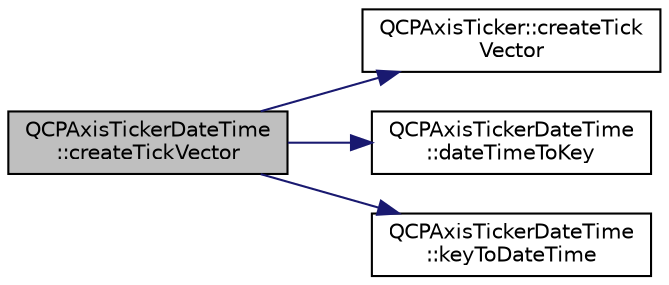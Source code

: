 digraph "QCPAxisTickerDateTime::createTickVector"
{
 // LATEX_PDF_SIZE
  edge [fontname="Helvetica",fontsize="10",labelfontname="Helvetica",labelfontsize="10"];
  node [fontname="Helvetica",fontsize="10",shape=record];
  rankdir="LR";
  Node1 [label="QCPAxisTickerDateTime\l::createTickVector",height=0.2,width=0.4,color="black", fillcolor="grey75", style="filled", fontcolor="black",tooltip=" "];
  Node1 -> Node2 [color="midnightblue",fontsize="10",style="solid",fontname="Helvetica"];
  Node2 [label="QCPAxisTicker::createTick\lVector",height=0.2,width=0.4,color="black", fillcolor="white", style="filled",URL="$classQCPAxisTicker.html#af4645a824c7bd2ca8fc7e86ebf9055bd",tooltip=" "];
  Node1 -> Node3 [color="midnightblue",fontsize="10",style="solid",fontname="Helvetica"];
  Node3 [label="QCPAxisTickerDateTime\l::dateTimeToKey",height=0.2,width=0.4,color="black", fillcolor="white", style="filled",URL="$classQCPAxisTickerDateTime.html#a23705013d5f289de98667bd46950ac8c",tooltip=" "];
  Node1 -> Node4 [color="midnightblue",fontsize="10",style="solid",fontname="Helvetica"];
  Node4 [label="QCPAxisTickerDateTime\l::keyToDateTime",height=0.2,width=0.4,color="black", fillcolor="white", style="filled",URL="$classQCPAxisTickerDateTime.html#a4c1761ad057f5564804a53f942629b53",tooltip=" "];
}
